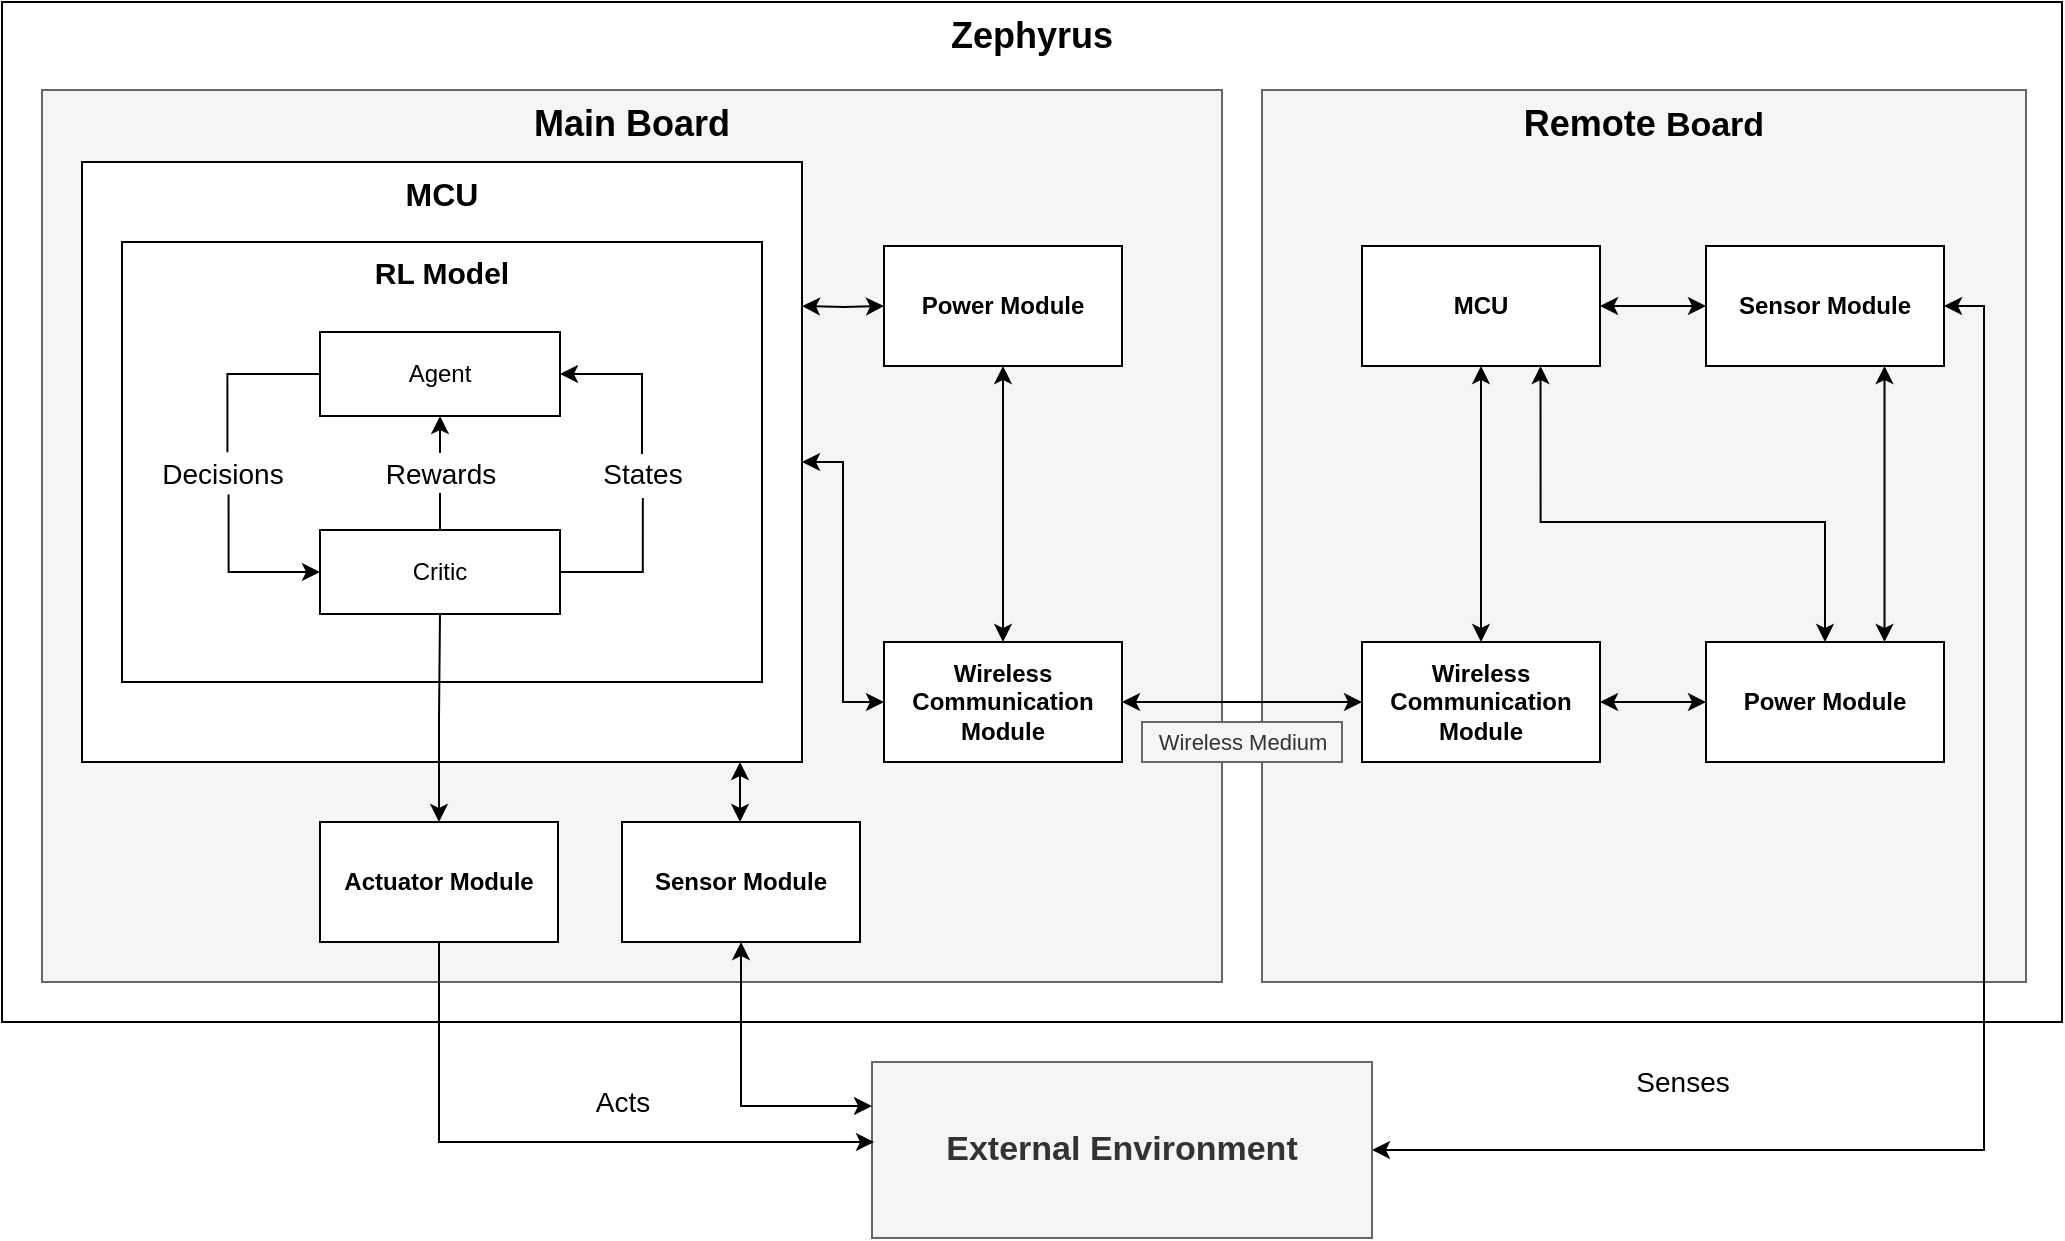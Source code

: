 <mxfile version="12.3.2" type="device" pages="1"><diagram id="rcMMGNy7ycqetSJ9uPKk" name="Page-1"><mxGraphModel dx="2048" dy="1184" grid="1" gridSize="10" guides="1" tooltips="1" connect="1" arrows="1" fold="1" page="1" pageScale="1" pageWidth="4681" pageHeight="3300" math="0" shadow="0"><root><mxCell id="0"/><mxCell id="1" parent="0"/><mxCell id="cljBbuE4b1cKBIikJnnr-2" value="&lt;b style=&quot;white-space: normal ; font-size: 18px&quot;&gt;Zephyrus&lt;/b&gt;" style="rounded=0;whiteSpace=wrap;html=1;verticalAlign=top;" parent="1" vertex="1"><mxGeometry x="1840" y="540" width="1030" height="510" as="geometry"/></mxCell><mxCell id="cljBbuE4b1cKBIikJnnr-3" value="&lt;b style=&quot;color: rgb(0 , 0 , 0) ; font-size: 18px ; white-space: normal&quot;&gt;Remote&amp;nbsp;&lt;/b&gt;&lt;b style=&quot;color: rgb(0 , 0 , 0) ; white-space: normal ; font-size: 17px&quot;&gt;Board&lt;/b&gt;" style="rounded=0;whiteSpace=wrap;html=1;fillColor=#f5f5f5;strokeColor=#666666;fontColor=#333333;verticalAlign=top;" parent="1" vertex="1"><mxGeometry x="2470" y="584" width="382" height="446" as="geometry"/></mxCell><mxCell id="cljBbuE4b1cKBIikJnnr-4" value="&lt;font color=&quot;#000000&quot;&gt;&lt;span style=&quot;font-size: 18px&quot;&gt;&lt;b&gt;Main Board&lt;/b&gt;&lt;/span&gt;&lt;/font&gt;" style="rounded=0;whiteSpace=wrap;html=1;fillColor=#f5f5f5;strokeColor=#666666;verticalAlign=top;fontColor=#333333;" parent="1" vertex="1"><mxGeometry x="1860" y="584" width="590" height="446" as="geometry"/></mxCell><mxCell id="cljBbuE4b1cKBIikJnnr-5" style="edgeStyle=orthogonalEdgeStyle;rounded=0;orthogonalLoop=1;jettySize=auto;html=1;entryX=0;entryY=0.5;entryDx=0;entryDy=0;startArrow=classic;startFill=1;endArrow=classic;endFill=1;" parent="1" target="cljBbuE4b1cKBIikJnnr-39" edge="1"><mxGeometry relative="1" as="geometry"><mxPoint x="2240" y="692" as="sourcePoint"/></mxGeometry></mxCell><mxCell id="cljBbuE4b1cKBIikJnnr-6" value="&lt;b&gt;&lt;font style=&quot;font-size: 16px&quot;&gt;MCU&lt;/font&gt;&lt;/b&gt;" style="rounded=0;whiteSpace=wrap;html=1;verticalAlign=top;" parent="1" vertex="1"><mxGeometry x="1880" y="620" width="360" height="300" as="geometry"/></mxCell><mxCell id="cljBbuE4b1cKBIikJnnr-7" value="&lt;b&gt;&lt;font style=&quot;font-size: 15px&quot;&gt;RL Model&lt;/font&gt;&lt;/b&gt;" style="rounded=0;whiteSpace=wrap;html=1;verticalAlign=top;" parent="1" vertex="1"><mxGeometry x="1900" y="660" width="320" height="220" as="geometry"/></mxCell><mxCell id="cljBbuE4b1cKBIikJnnr-8" value="&lt;font style=&quot;font-size: 11px&quot;&gt;Wireless Medium&lt;/font&gt;" style="text;html=1;align=center;verticalAlign=middle;resizable=0;points=[];;autosize=1;fillColor=#f5f5f5;strokeColor=#666666;fontColor=#333333;" parent="1" vertex="1"><mxGeometry x="2410" y="900" width="100" height="20" as="geometry"/></mxCell><mxCell id="YY2zhTZWc7EZZBVvl1GS-24" style="edgeStyle=orthogonalEdgeStyle;rounded=0;orthogonalLoop=1;jettySize=auto;html=1;exitX=1;exitY=0.5;exitDx=0;exitDy=0;entryX=1;entryY=0.5;entryDx=0;entryDy=0;startArrow=classic;startFill=1;" parent="1" source="cljBbuE4b1cKBIikJnnr-9" target="cljBbuE4b1cKBIikJnnr-40" edge="1"><mxGeometry relative="1" as="geometry"/></mxCell><mxCell id="cljBbuE4b1cKBIikJnnr-9" value="&lt;span style=&quot;font-size: 17px&quot;&gt;&lt;b&gt;External Environment&lt;/b&gt;&lt;/span&gt;" style="rounded=0;whiteSpace=wrap;html=1;fillColor=#f5f5f5;strokeColor=#666666;fontColor=#333333;" parent="1" vertex="1"><mxGeometry x="2275" y="1070" width="250" height="88" as="geometry"/></mxCell><mxCell id="cljBbuE4b1cKBIikJnnr-11" value="&lt;font style=&quot;font-size: 14px&quot;&gt;Senses&lt;/font&gt;" style="text;html=1;align=center;verticalAlign=middle;resizable=0;points=[];;autosize=1;" parent="1" vertex="1"><mxGeometry x="2650" y="1070" width="60" height="20" as="geometry"/></mxCell><mxCell id="cljBbuE4b1cKBIikJnnr-12" style="edgeStyle=orthogonalEdgeStyle;rounded=0;orthogonalLoop=1;jettySize=auto;html=1;exitX=0.5;exitY=0;exitDx=0;exitDy=0;entryX=0.5;entryY=1;entryDx=0;entryDy=0;startArrow=none;startFill=0;" parent="1" source="cljBbuE4b1cKBIikJnnr-20" target="cljBbuE4b1cKBIikJnnr-16" edge="1"><mxGeometry relative="1" as="geometry"/></mxCell><mxCell id="cljBbuE4b1cKBIikJnnr-13" style="edgeStyle=orthogonalEdgeStyle;rounded=0;orthogonalLoop=1;jettySize=auto;html=1;exitX=1;exitY=0.5;exitDx=0;exitDy=0;entryX=0.507;entryY=1.1;entryDx=0;entryDy=0;entryPerimeter=0;endArrow=none;endFill=0;" parent="1" source="cljBbuE4b1cKBIikJnnr-14" target="cljBbuE4b1cKBIikJnnr-19" edge="1"><mxGeometry relative="1" as="geometry"/></mxCell><mxCell id="cljBbuE4b1cKBIikJnnr-14" value="Critic" style="rounded=0;whiteSpace=wrap;html=1;" parent="1" vertex="1"><mxGeometry x="1999" y="804" width="120" height="42" as="geometry"/></mxCell><mxCell id="cljBbuE4b1cKBIikJnnr-15" style="edgeStyle=orthogonalEdgeStyle;rounded=0;orthogonalLoop=1;jettySize=auto;html=1;exitX=0.541;exitY=1.014;exitDx=0;exitDy=0;entryX=0;entryY=0.5;entryDx=0;entryDy=0;startArrow=none;startFill=0;exitPerimeter=0;" parent="1" source="cljBbuE4b1cKBIikJnnr-22" target="cljBbuE4b1cKBIikJnnr-14" edge="1"><mxGeometry relative="1" as="geometry"/></mxCell><mxCell id="cljBbuE4b1cKBIikJnnr-16" value="Agent" style="rounded=0;whiteSpace=wrap;html=1;" parent="1" vertex="1"><mxGeometry x="1999" y="705" width="120" height="42" as="geometry"/></mxCell><mxCell id="cljBbuE4b1cKBIikJnnr-17" value="&lt;font style=&quot;font-size: 14px&quot;&gt;Acts&lt;br&gt;&lt;/font&gt;" style="text;html=1;align=center;verticalAlign=middle;resizable=0;points=[];;autosize=1;" parent="1" vertex="1"><mxGeometry x="2130" y="1080" width="40" height="20" as="geometry"/></mxCell><mxCell id="cljBbuE4b1cKBIikJnnr-18" style="edgeStyle=orthogonalEdgeStyle;rounded=0;orthogonalLoop=1;jettySize=auto;html=1;entryX=1;entryY=0.5;entryDx=0;entryDy=0;" parent="1" source="cljBbuE4b1cKBIikJnnr-19" target="cljBbuE4b1cKBIikJnnr-16" edge="1"><mxGeometry relative="1" as="geometry"><Array as="points"><mxPoint x="2160" y="726"/></Array></mxGeometry></mxCell><mxCell id="cljBbuE4b1cKBIikJnnr-19" value="&lt;font style=&quot;font-size: 14px&quot;&gt;States&lt;/font&gt;" style="text;html=1;align=center;verticalAlign=middle;resizable=0;points=[];;autosize=1;" parent="1" vertex="1"><mxGeometry x="2130" y="766" width="60" height="20" as="geometry"/></mxCell><mxCell id="cljBbuE4b1cKBIikJnnr-20" value="&lt;span style=&quot;font-size: 14px&quot;&gt;Rewards&lt;/span&gt;" style="text;html=1;align=center;verticalAlign=middle;resizable=0;points=[];;autosize=1;" parent="1" vertex="1"><mxGeometry x="2024" y="765.5" width="70" height="20" as="geometry"/></mxCell><mxCell id="cljBbuE4b1cKBIikJnnr-21" style="edgeStyle=orthogonalEdgeStyle;rounded=0;orthogonalLoop=1;jettySize=auto;html=1;exitX=0.5;exitY=0;exitDx=0;exitDy=0;entryX=0.5;entryY=1;entryDx=0;entryDy=0;startArrow=none;startFill=0;endArrow=none;endFill=0;" parent="1" source="cljBbuE4b1cKBIikJnnr-14" target="cljBbuE4b1cKBIikJnnr-20" edge="1"><mxGeometry relative="1" as="geometry"><mxPoint x="2059" y="804" as="sourcePoint"/><mxPoint x="2059" y="748" as="targetPoint"/></mxGeometry></mxCell><mxCell id="cljBbuE4b1cKBIikJnnr-22" value="&lt;font style=&quot;font-size: 14px&quot;&gt;Decisions&lt;/font&gt;" style="text;html=1;align=center;verticalAlign=middle;resizable=0;points=[];;autosize=1;direction=east;" parent="1" vertex="1"><mxGeometry x="1910" y="766" width="80" height="20" as="geometry"/></mxCell><mxCell id="cljBbuE4b1cKBIikJnnr-23" style="edgeStyle=orthogonalEdgeStyle;rounded=0;orthogonalLoop=1;jettySize=auto;html=1;exitX=0;exitY=0.5;exitDx=0;exitDy=0;entryX=0.534;entryY=-0.043;entryDx=0;entryDy=0;startArrow=none;startFill=0;entryPerimeter=0;endArrow=none;endFill=0;" parent="1" source="cljBbuE4b1cKBIikJnnr-16" target="cljBbuE4b1cKBIikJnnr-22" edge="1"><mxGeometry relative="1" as="geometry"><mxPoint x="1999.286" y="726.286" as="sourcePoint"/><mxPoint x="1999.286" y="825.143" as="targetPoint"/></mxGeometry></mxCell><mxCell id="cljBbuE4b1cKBIikJnnr-24" style="edgeStyle=orthogonalEdgeStyle;rounded=0;orthogonalLoop=1;jettySize=auto;html=1;exitX=0.5;exitY=0;exitDx=0;exitDy=0;entryX=0.5;entryY=1;entryDx=0;entryDy=0;startArrow=classic;startFill=1;endArrow=none;endFill=0;" parent="1" source="cljBbuE4b1cKBIikJnnr-26" target="cljBbuE4b1cKBIikJnnr-14" edge="1"><mxGeometry relative="1" as="geometry"/></mxCell><mxCell id="cljBbuE4b1cKBIikJnnr-25" style="edgeStyle=orthogonalEdgeStyle;rounded=0;orthogonalLoop=1;jettySize=auto;html=1;exitX=0.5;exitY=1;exitDx=0;exitDy=0;startArrow=none;startFill=0;endArrow=classic;endFill=1;" parent="1" source="cljBbuE4b1cKBIikJnnr-26" edge="1"><mxGeometry relative="1" as="geometry"><Array as="points"><mxPoint x="2058" y="1110"/><mxPoint x="2276" y="1110"/></Array><mxPoint x="2276" y="1110" as="targetPoint"/></mxGeometry></mxCell><mxCell id="cljBbuE4b1cKBIikJnnr-26" value="&lt;b&gt;Actuator Module&lt;/b&gt;" style="rounded=0;whiteSpace=wrap;html=1;" parent="1" vertex="1"><mxGeometry x="1999" y="950" width="119" height="60" as="geometry"/></mxCell><mxCell id="cljBbuE4b1cKBIikJnnr-27" style="edgeStyle=orthogonalEdgeStyle;rounded=0;orthogonalLoop=1;jettySize=auto;html=1;exitX=0.75;exitY=1;exitDx=0;exitDy=0;startArrow=classic;startFill=1;endArrow=classic;endFill=1;entryX=0.5;entryY=0;entryDx=0;entryDy=0;" parent="1" source="cljBbuE4b1cKBIikJnnr-29" target="cljBbuE4b1cKBIikJnnr-37" edge="1"><mxGeometry relative="1" as="geometry"><Array as="points"><mxPoint x="2609" y="800"/><mxPoint x="2752" y="800"/></Array></mxGeometry></mxCell><mxCell id="cljBbuE4b1cKBIikJnnr-28" style="edgeStyle=orthogonalEdgeStyle;rounded=0;orthogonalLoop=1;jettySize=auto;html=1;exitX=1;exitY=0.5;exitDx=0;exitDy=0;entryX=0;entryY=0.5;entryDx=0;entryDy=0;startArrow=classic;startFill=1;" parent="1" source="cljBbuE4b1cKBIikJnnr-29" target="cljBbuE4b1cKBIikJnnr-40" edge="1"><mxGeometry relative="1" as="geometry"/></mxCell><mxCell id="cljBbuE4b1cKBIikJnnr-29" value="&lt;b&gt;&lt;font style=&quot;font-size: 12px&quot;&gt;MCU&lt;/font&gt;&lt;/b&gt;" style="rounded=0;whiteSpace=wrap;html=1;" parent="1" vertex="1"><mxGeometry x="2520" y="662" width="119" height="60" as="geometry"/></mxCell><mxCell id="cljBbuE4b1cKBIikJnnr-31" value="&lt;b&gt;Wireless Communication Module&lt;/b&gt;" style="rounded=0;whiteSpace=wrap;html=1;" parent="1" vertex="1"><mxGeometry x="2520" y="860" width="119" height="60" as="geometry"/></mxCell><mxCell id="cljBbuE4b1cKBIikJnnr-32" style="edgeStyle=orthogonalEdgeStyle;rounded=0;orthogonalLoop=1;jettySize=auto;html=1;exitX=0.5;exitY=1;exitDx=0;exitDy=0;entryX=0.5;entryY=0;entryDx=0;entryDy=0;startArrow=classic;startFill=1;endArrow=classic;endFill=1;" parent="1" source="cljBbuE4b1cKBIikJnnr-29" target="cljBbuE4b1cKBIikJnnr-31" edge="1"><mxGeometry relative="1" as="geometry"><mxPoint x="2579.5" y="835.5" as="sourcePoint"/></mxGeometry></mxCell><mxCell id="cljBbuE4b1cKBIikJnnr-33" style="edgeStyle=orthogonalEdgeStyle;rounded=0;orthogonalLoop=1;jettySize=auto;html=1;exitX=0;exitY=0.5;exitDx=0;exitDy=0;entryX=1;entryY=0.5;entryDx=0;entryDy=0;startArrow=classic;startFill=1;endArrow=classic;endFill=1;" parent="1" source="cljBbuE4b1cKBIikJnnr-34" target="cljBbuE4b1cKBIikJnnr-6" edge="1"><mxGeometry relative="1" as="geometry"/></mxCell><mxCell id="YY2zhTZWc7EZZBVvl1GS-23" style="edgeStyle=orthogonalEdgeStyle;rounded=0;orthogonalLoop=1;jettySize=auto;html=1;exitX=1;exitY=0.5;exitDx=0;exitDy=0;entryX=0;entryY=0.5;entryDx=0;entryDy=0;startArrow=classic;startFill=1;" parent="1" source="cljBbuE4b1cKBIikJnnr-34" target="cljBbuE4b1cKBIikJnnr-31" edge="1"><mxGeometry relative="1" as="geometry"/></mxCell><mxCell id="cljBbuE4b1cKBIikJnnr-34" value="&lt;b&gt;Wireless Communication Module&lt;/b&gt;" style="rounded=0;whiteSpace=wrap;html=1;" parent="1" vertex="1"><mxGeometry x="2281" y="860" width="119" height="60" as="geometry"/></mxCell><mxCell id="cljBbuE4b1cKBIikJnnr-35" style="edgeStyle=orthogonalEdgeStyle;rounded=0;orthogonalLoop=1;jettySize=auto;html=1;exitX=0;exitY=0.5;exitDx=0;exitDy=0;entryX=1;entryY=0.5;entryDx=0;entryDy=0;startArrow=classic;startFill=1;" parent="1" source="cljBbuE4b1cKBIikJnnr-37" target="cljBbuE4b1cKBIikJnnr-31" edge="1"><mxGeometry relative="1" as="geometry"/></mxCell><mxCell id="cljBbuE4b1cKBIikJnnr-37" value="&lt;b&gt;Power Module&lt;/b&gt;" style="rounded=0;whiteSpace=wrap;html=1;" parent="1" vertex="1"><mxGeometry x="2692" y="860" width="119" height="60" as="geometry"/></mxCell><mxCell id="cljBbuE4b1cKBIikJnnr-38" style="edgeStyle=orthogonalEdgeStyle;rounded=0;orthogonalLoop=1;jettySize=auto;html=1;exitX=0.5;exitY=1;exitDx=0;exitDy=0;startArrow=classic;startFill=1;endArrow=classic;endFill=1;" parent="1" source="cljBbuE4b1cKBIikJnnr-39" target="cljBbuE4b1cKBIikJnnr-34" edge="1"><mxGeometry relative="1" as="geometry"/></mxCell><mxCell id="cljBbuE4b1cKBIikJnnr-39" value="&lt;b&gt;Power Module&lt;/b&gt;" style="rounded=0;whiteSpace=wrap;html=1;" parent="1" vertex="1"><mxGeometry x="2281" y="662" width="119" height="60" as="geometry"/></mxCell><mxCell id="YY2zhTZWc7EZZBVvl1GS-22" style="edgeStyle=orthogonalEdgeStyle;rounded=0;orthogonalLoop=1;jettySize=auto;html=1;exitX=0.75;exitY=1;exitDx=0;exitDy=0;entryX=0.75;entryY=0;entryDx=0;entryDy=0;startArrow=classic;startFill=1;" parent="1" source="cljBbuE4b1cKBIikJnnr-40" target="cljBbuE4b1cKBIikJnnr-37" edge="1"><mxGeometry relative="1" as="geometry"/></mxCell><mxCell id="cljBbuE4b1cKBIikJnnr-40" value="&lt;b&gt;Sensor Module&lt;/b&gt;" style="rounded=0;whiteSpace=wrap;html=1;" parent="1" vertex="1"><mxGeometry x="2692" y="662" width="119" height="60" as="geometry"/></mxCell><mxCell id="YY2zhTZWc7EZZBVvl1GS-27" style="edgeStyle=orthogonalEdgeStyle;rounded=0;orthogonalLoop=1;jettySize=auto;html=1;exitX=0.5;exitY=1;exitDx=0;exitDy=0;entryX=0;entryY=0.25;entryDx=0;entryDy=0;startArrow=classic;startFill=1;" parent="1" source="YY2zhTZWc7EZZBVvl1GS-25" target="cljBbuE4b1cKBIikJnnr-9" edge="1"><mxGeometry relative="1" as="geometry"/></mxCell><mxCell id="YY2zhTZWc7EZZBVvl1GS-25" value="&lt;b&gt;Sensor Module&lt;/b&gt;" style="rounded=0;whiteSpace=wrap;html=1;" parent="1" vertex="1"><mxGeometry x="2150" y="950" width="119" height="60" as="geometry"/></mxCell><mxCell id="YY2zhTZWc7EZZBVvl1GS-29" value="" style="endArrow=classic;html=1;startArrow=classic;startFill=1;" parent="1" edge="1"><mxGeometry width="50" height="50" relative="1" as="geometry"><mxPoint x="2209" y="950" as="sourcePoint"/><mxPoint x="2209" y="920" as="targetPoint"/></mxGeometry></mxCell></root></mxGraphModel></diagram></mxfile>